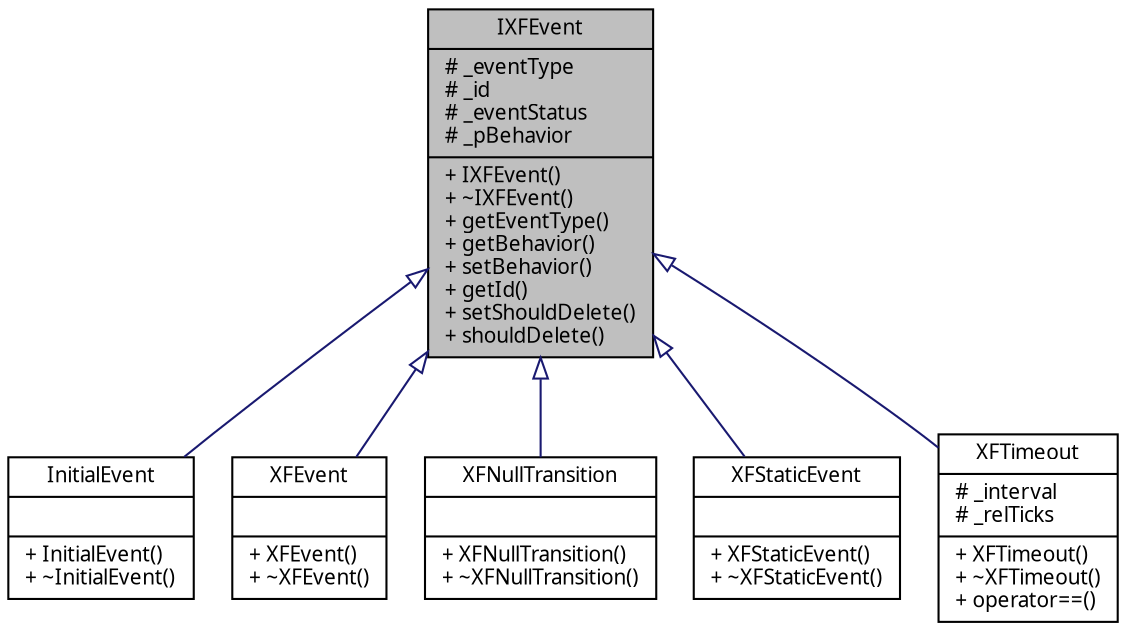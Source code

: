 digraph "IXFEvent"
{
  edge [fontname="Helvetia.ttf",fontsize="10",labelfontname="Helvetia.ttf",labelfontsize="10"];
  node [fontname="Helvetia.ttf",fontsize="10",shape=record];
  Node1 [label="{IXFEvent\n|# _eventType\l# _id\l# _eventStatus\l# _pBehavior\l|+ IXFEvent()\l+ ~IXFEvent()\l+ getEventType()\l+ getBehavior()\l+ setBehavior()\l+ getId()\l+ setShouldDelete()\l+ shouldDelete()\l}",height=0.2,width=0.4,color="black", fillcolor="grey75", style="filled" fontcolor="black"];
  Node1 -> Node2 [dir="back",color="midnightblue",fontsize="10",style="solid",arrowtail="onormal",fontname="Helvetia.ttf"];
  Node2 [label="{InitialEvent\n||+ InitialEvent()\l+ ~InitialEvent()\l}",height=0.2,width=0.4,color="black", fillcolor="white", style="filled",URL="$class_initial_event.html"];
  Node1 -> Node3 [dir="back",color="midnightblue",fontsize="10",style="solid",arrowtail="onormal",fontname="Helvetia.ttf"];
  Node3 [label="{XFEvent\n||+ XFEvent()\l+ ~XFEvent()\l}",height=0.2,width=0.4,color="black", fillcolor="white", style="filled",URL="$class_x_f_event.html"];
  Node1 -> Node4 [dir="back",color="midnightblue",fontsize="10",style="solid",arrowtail="onormal",fontname="Helvetia.ttf"];
  Node4 [label="{XFNullTransition\n||+ XFNullTransition()\l+ ~XFNullTransition()\l}",height=0.2,width=0.4,color="black", fillcolor="white", style="filled",URL="$class_x_f_null_transition.html"];
  Node1 -> Node5 [dir="back",color="midnightblue",fontsize="10",style="solid",arrowtail="onormal",fontname="Helvetia.ttf"];
  Node5 [label="{XFStaticEvent\n||+ XFStaticEvent()\l+ ~XFStaticEvent()\l}",height=0.2,width=0.4,color="black", fillcolor="white", style="filled",URL="$class_x_f_static_event.html"];
  Node1 -> Node6 [dir="back",color="midnightblue",fontsize="10",style="solid",arrowtail="onormal",fontname="Helvetia.ttf"];
  Node6 [label="{XFTimeout\n|# _interval\l# _relTicks\l|+ XFTimeout()\l+ ~XFTimeout()\l+ operator==()\l}",height=0.2,width=0.4,color="black", fillcolor="white", style="filled",URL="$class_x_f_timeout.html"];
}
